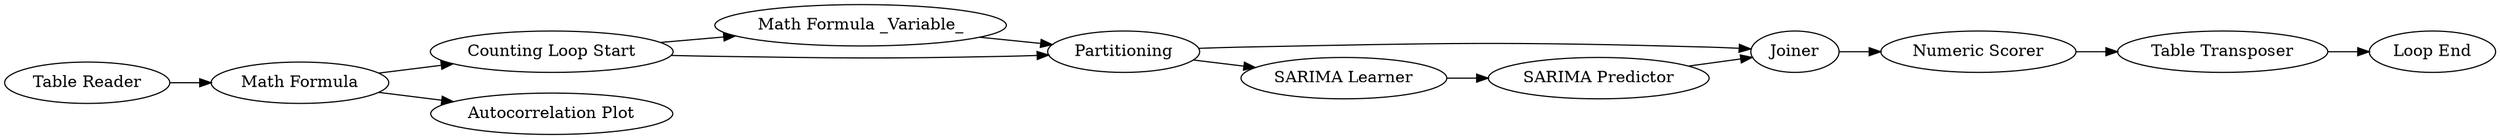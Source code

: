 digraph {
	"3513503985265446824_39" [label="Counting Loop Start"]
	"3513503985265446824_46" [label="Numeric Scorer"]
	"3513503985265446824_38" [label="Autocorrelation Plot"]
	"3513503985265446824_48" [label="Loop End"]
	"3513503985265446824_47" [label="Math Formula"]
	"3513503985265446824_40" [label="Math Formula _Variable_"]
	"3513503985265446824_44" [label=Joiner]
	"3513503985265446824_42" [label="SARIMA Learner"]
	"3513503985265446824_41" [label=Partitioning]
	"3513503985265446824_37" [label="Table Reader"]
	"3513503985265446824_43" [label="SARIMA Predictor"]
	"3513503985265446824_49" [label="Table Transposer"]
	"3513503985265446824_41" -> "3513503985265446824_42"
	"3513503985265446824_39" -> "3513503985265446824_41"
	"3513503985265446824_47" -> "3513503985265446824_38"
	"3513503985265446824_42" -> "3513503985265446824_43"
	"3513503985265446824_49" -> "3513503985265446824_48"
	"3513503985265446824_47" -> "3513503985265446824_39"
	"3513503985265446824_43" -> "3513503985265446824_44"
	"3513503985265446824_41" -> "3513503985265446824_44"
	"3513503985265446824_44" -> "3513503985265446824_46"
	"3513503985265446824_37" -> "3513503985265446824_47"
	"3513503985265446824_46" -> "3513503985265446824_49"
	"3513503985265446824_39" -> "3513503985265446824_40"
	"3513503985265446824_40" -> "3513503985265446824_41"
	rankdir=LR
}

